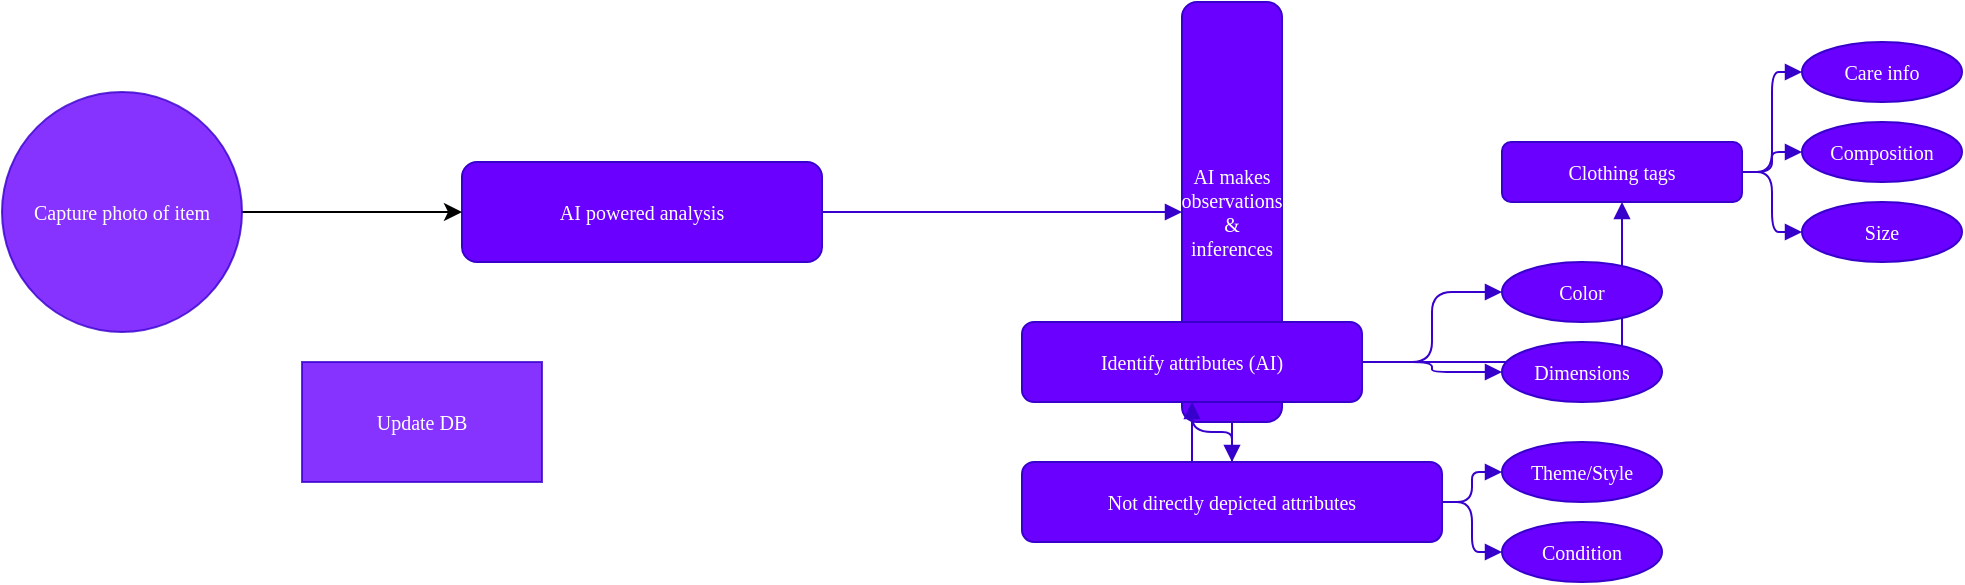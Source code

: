 <mxfile version="28.2.0">
  <diagram name="Page-1" id="mrlh-7esN9r-Qak52m-t">
    <mxGraphModel dx="871" dy="560" grid="1" gridSize="10" guides="1" tooltips="1" connect="1" arrows="1" fold="1" page="1" pageScale="1" pageWidth="850" pageHeight="1100" math="0" shadow="0">
      <root>
        <mxCell id="0" />
        <mxCell id="1" parent="0" />
        <mxCell id="3" value="AI powered analysis" style="rounded=1;whiteSpace=wrap;html=1;fillColor=#6a00ff;strokeColor=#3700CC;fontColor=#ffffff;shadow=0;fontFamily=Anonymous Pro;fontSource=https%3A%2F%2Ffonts.googleapis.com%2Fcss%3Ffamily%3DAnonymous%2BPro;fontSize=10;" parent="1" vertex="1">
          <mxGeometry x="280" y="120" width="180" height="50" as="geometry" />
        </mxCell>
        <mxCell id="4" value="AI makes observations &amp;amp; inferences" style="rounded=1;whiteSpace=wrap;html=1;fillColor=#6a00ff;strokeColor=#3700CC;fontColor=#ffffff;shadow=0;fontFamily=Anonymous Pro;fontSource=https%3A%2F%2Ffonts.googleapis.com%2Fcss%3Ffamily%3DAnonymous%2BPro;fontSize=10;direction=south;" parent="1" vertex="1">
          <mxGeometry x="640" y="40" width="50" height="210" as="geometry" />
        </mxCell>
        <mxCell id="e3-4" style="edgeStyle=orthogonalEdgeStyle;rounded=0;orthogonalLoop=1;jettySize=auto;html=1;endArrow=block;fillColor=#6a00ff;strokeColor=#3700CC;shadow=0;fontFamily=Anonymous Pro;fontSource=https%3A%2F%2Ffonts.googleapis.com%2Fcss%3Ffamily%3DAnonymous%2BPro;fontSize=10;" parent="1" source="3" target="4" edge="1">
          <mxGeometry relative="1" as="geometry" />
        </mxCell>
        <mxCell id="5" value="Identify attributes (AI)" style="rounded=1;whiteSpace=wrap;html=1;fillColor=#6a00ff;strokeColor=#3700CC;fontColor=#ffffff;shadow=0;fontFamily=Anonymous Pro;fontSource=https%3A%2F%2Ffonts.googleapis.com%2Fcss%3Ffamily%3DAnonymous%2BPro;fontSize=10;" parent="1" vertex="1">
          <mxGeometry x="560" y="200" width="170" height="40" as="geometry" />
        </mxCell>
        <mxCell id="e4-5" style="edgeStyle=orthogonalEdgeStyle;rounded=0;orthogonalLoop=1;jettySize=auto;html=1;endArrow=block;fillColor=#6a00ff;strokeColor=#3700CC;shadow=0;fontFamily=Anonymous Pro;fontSource=https%3A%2F%2Ffonts.googleapis.com%2Fcss%3Ffamily%3DAnonymous%2BPro;fontSize=10;" parent="1" source="4" target="5" edge="1">
          <mxGeometry relative="1" as="geometry" />
        </mxCell>
        <mxCell id="6" value="Clothing tags" style="rounded=1;whiteSpace=wrap;html=1;fillColor=#6a00ff;strokeColor=#3700CC;fontColor=#ffffff;shadow=0;fontFamily=Anonymous Pro;fontSource=https%3A%2F%2Ffonts.googleapis.com%2Fcss%3Ffamily%3DAnonymous%2BPro;fontSize=10;" parent="1" vertex="1">
          <mxGeometry x="800" y="110" width="120" height="30" as="geometry" />
        </mxCell>
        <mxCell id="e5-6" style="edgeStyle=orthogonalEdgeStyle;rounded=0;orthogonalLoop=1;jettySize=auto;html=1;endArrow=block;fillColor=#6a00ff;strokeColor=#3700CC;shadow=0;fontFamily=Anonymous Pro;fontSource=https%3A%2F%2Ffonts.googleapis.com%2Fcss%3Ffamily%3DAnonymous%2BPro;fontSize=10;" parent="1" source="5" target="6" edge="1">
          <mxGeometry relative="1" as="geometry" />
        </mxCell>
        <mxCell id="7" value="Care info" style="ellipse;whiteSpace=wrap;html=1;fillColor=#6a00ff;strokeColor=#3700CC;fontColor=#ffffff;shadow=0;fontFamily=Anonymous Pro;fontSource=https%3A%2F%2Ffonts.googleapis.com%2Fcss%3Ffamily%3DAnonymous%2BPro;fontSize=10;" parent="1" vertex="1">
          <mxGeometry x="950" y="60" width="80" height="30" as="geometry" />
        </mxCell>
        <mxCell id="8" value="Composition" style="ellipse;whiteSpace=wrap;html=1;fillColor=#6a00ff;strokeColor=#3700CC;fontColor=#ffffff;shadow=0;fontFamily=Anonymous Pro;fontSource=https%3A%2F%2Ffonts.googleapis.com%2Fcss%3Ffamily%3DAnonymous%2BPro;fontSize=10;" parent="1" vertex="1">
          <mxGeometry x="950" y="100" width="80" height="30" as="geometry" />
        </mxCell>
        <mxCell id="9" value="Size" style="ellipse;whiteSpace=wrap;html=1;fillColor=#6a00ff;strokeColor=#3700CC;fontColor=#ffffff;shadow=0;fontFamily=Anonymous Pro;fontSource=https%3A%2F%2Ffonts.googleapis.com%2Fcss%3Ffamily%3DAnonymous%2BPro;fontSize=10;" parent="1" vertex="1">
          <mxGeometry x="950" y="140" width="80" height="30" as="geometry" />
        </mxCell>
        <mxCell id="e6-7" style="edgeStyle=elbowEdgeStyle;endArrow=block;html=1;fillColor=#6a00ff;strokeColor=#3700CC;shadow=0;fontFamily=Anonymous Pro;fontSource=https%3A%2F%2Ffonts.googleapis.com%2Fcss%3Ffamily%3DAnonymous%2BPro;fontSize=10;" parent="1" source="6" target="7" edge="1">
          <mxGeometry relative="1" as="geometry" />
        </mxCell>
        <mxCell id="e6-8" style="edgeStyle=elbowEdgeStyle;endArrow=block;html=1;fillColor=#6a00ff;strokeColor=#3700CC;shadow=0;fontFamily=Anonymous Pro;fontSource=https%3A%2F%2Ffonts.googleapis.com%2Fcss%3Ffamily%3DAnonymous%2BPro;fontSize=10;" parent="1" source="6" target="8" edge="1">
          <mxGeometry relative="1" as="geometry" />
        </mxCell>
        <mxCell id="e6-9" style="edgeStyle=elbowEdgeStyle;endArrow=block;html=1;fillColor=#6a00ff;strokeColor=#3700CC;shadow=0;fontFamily=Anonymous Pro;fontSource=https%3A%2F%2Ffonts.googleapis.com%2Fcss%3Ffamily%3DAnonymous%2BPro;fontSize=10;" parent="1" source="6" target="9" edge="1">
          <mxGeometry relative="1" as="geometry" />
        </mxCell>
        <mxCell id="10" value="Color" style="ellipse;whiteSpace=wrap;html=1;fillColor=#6a00ff;strokeColor=#3700CC;fontColor=#ffffff;shadow=0;fontFamily=Anonymous Pro;fontSource=https%3A%2F%2Ffonts.googleapis.com%2Fcss%3Ffamily%3DAnonymous%2BPro;fontSize=10;" parent="1" vertex="1">
          <mxGeometry x="800" y="170" width="80" height="30" as="geometry" />
        </mxCell>
        <mxCell id="e5-10" style="edgeStyle=orthogonalEdgeStyle;endArrow=block;html=1;fillColor=#6a00ff;strokeColor=#3700CC;shadow=0;fontFamily=Anonymous Pro;fontSource=https%3A%2F%2Ffonts.googleapis.com%2Fcss%3Ffamily%3DAnonymous%2BPro;fontSize=10;" parent="1" source="5" target="10" edge="1">
          <mxGeometry relative="1" as="geometry" />
        </mxCell>
        <mxCell id="11" value="Dimensions" style="ellipse;whiteSpace=wrap;html=1;fillColor=#6a00ff;strokeColor=#3700CC;fontColor=#ffffff;shadow=0;fontFamily=Anonymous Pro;fontSource=https%3A%2F%2Ffonts.googleapis.com%2Fcss%3Ffamily%3DAnonymous%2BPro;fontSize=10;" parent="1" vertex="1">
          <mxGeometry x="800" y="210" width="80" height="30" as="geometry" />
        </mxCell>
        <mxCell id="e5-11" style="edgeStyle=orthogonalEdgeStyle;endArrow=block;html=1;fillColor=#6a00ff;strokeColor=#3700CC;shadow=0;fontFamily=Anonymous Pro;fontSource=https%3A%2F%2Ffonts.googleapis.com%2Fcss%3Ffamily%3DAnonymous%2BPro;fontSize=10;" parent="1" source="5" target="11" edge="1">
          <mxGeometry relative="1" as="geometry" />
        </mxCell>
        <mxCell id="12" value="Not directly depicted attributes" style="rounded=1;whiteSpace=wrap;html=1;fillColor=#6a00ff;strokeColor=#3700CC;fontColor=#ffffff;shadow=0;fontFamily=Anonymous Pro;fontSource=https%3A%2F%2Ffonts.googleapis.com%2Fcss%3Ffamily%3DAnonymous%2BPro;fontSize=10;" parent="1" vertex="1">
          <mxGeometry x="560" y="270" width="210" height="40" as="geometry" />
        </mxCell>
        <mxCell id="e5-12" style="edgeStyle=orthogonalEdgeStyle;endArrow=block;html=1;fillColor=#6a00ff;strokeColor=#3700CC;shadow=0;fontFamily=Anonymous Pro;fontSource=https%3A%2F%2Ffonts.googleapis.com%2Fcss%3Ffamily%3DAnonymous%2BPro;fontSize=10;" parent="1" source="5" target="12" edge="1">
          <mxGeometry relative="1" as="geometry" />
        </mxCell>
        <mxCell id="13" value="Theme/Style" style="ellipse;whiteSpace=wrap;html=1;fillColor=#6a00ff;strokeColor=#3700CC;fontColor=#ffffff;shadow=0;fontFamily=Anonymous Pro;fontSource=https%3A%2F%2Ffonts.googleapis.com%2Fcss%3Ffamily%3DAnonymous%2BPro;fontSize=10;" parent="1" vertex="1">
          <mxGeometry x="800" y="260" width="80" height="30" as="geometry" />
        </mxCell>
        <mxCell id="e12-13" style="edgeStyle=orthogonalEdgeStyle;endArrow=block;html=1;fillColor=#6a00ff;strokeColor=#3700CC;shadow=0;fontFamily=Anonymous Pro;fontSource=https%3A%2F%2Ffonts.googleapis.com%2Fcss%3Ffamily%3DAnonymous%2BPro;fontSize=10;" parent="1" source="12" target="13" edge="1">
          <mxGeometry relative="1" as="geometry" />
        </mxCell>
        <mxCell id="14" value="Condition" style="ellipse;whiteSpace=wrap;html=1;fillColor=#6a00ff;strokeColor=#3700CC;fontColor=#ffffff;shadow=0;fontFamily=Anonymous Pro;fontSource=https%3A%2F%2Ffonts.googleapis.com%2Fcss%3Ffamily%3DAnonymous%2BPro;fontSize=10;" parent="1" vertex="1">
          <mxGeometry x="800" y="300" width="80" height="30" as="geometry" />
        </mxCell>
        <mxCell id="e12-14" style="edgeStyle=orthogonalEdgeStyle;endArrow=block;html=1;fillColor=#6a00ff;strokeColor=#3700CC;shadow=0;fontFamily=Anonymous Pro;fontSource=https%3A%2F%2Ffonts.googleapis.com%2Fcss%3Ffamily%3DAnonymous%2BPro;fontSize=10;" parent="1" source="12" target="14" edge="1">
          <mxGeometry relative="1" as="geometry" />
        </mxCell>
        <mxCell id="tEUCMFYiQgjAi_Qpb-tJ-18" style="edgeStyle=elbowEdgeStyle;rounded=0;orthogonalLoop=1;jettySize=auto;html=1;entryX=0;entryY=0.5;entryDx=0;entryDy=0;fontFamily=Anonymous Pro;fontSource=https%3A%2F%2Ffonts.googleapis.com%2Fcss%3Ffamily%3DAnonymous%2BPro;fontSize=10;fontColor=#ffffff;strokeColor=light-dark(#000000,#B3FF66);jumpStyle=arc;exitX=1;exitY=0.5;exitDx=0;exitDy=0;" edge="1" parent="1" source="tEUCMFYiQgjAi_Qpb-tJ-17" target="3">
          <mxGeometry relative="1" as="geometry" />
        </mxCell>
        <mxCell id="tEUCMFYiQgjAi_Qpb-tJ-17" value="Capture photo of item" style="ellipse;whiteSpace=wrap;html=1;aspect=fixed;rounded=1;shadow=0;glass=0;fillStyle=auto;opacity=80;strokeColor=#3700CC;align=center;verticalAlign=middle;fontFamily=Anonymous Pro;fontSource=https%3A%2F%2Ffonts.googleapis.com%2Fcss%3Ffamily%3DAnonymous%2BPro;fontSize=10;fontColor=#ffffff;fillColor=light-dark(#6A00FF,#D9DAE8);" vertex="1" parent="1">
          <mxGeometry x="50" y="85" width="120" height="120" as="geometry" />
        </mxCell>
        <mxCell id="tEUCMFYiQgjAi_Qpb-tJ-19" value="Update DB" style="rounded=0;whiteSpace=wrap;html=1;shadow=0;glass=0;fillStyle=auto;opacity=80;strokeColor=#3700CC;align=center;verticalAlign=middle;fontFamily=Anonymous Pro;fontSource=https%3A%2F%2Ffonts.googleapis.com%2Fcss%3Ffamily%3DAnonymous%2BPro;fontSize=10;fontColor=#ffffff;fillColor=light-dark(#6A00FF,#D9DAE8);" vertex="1" parent="1">
          <mxGeometry x="200" y="220" width="120" height="60" as="geometry" />
        </mxCell>
      </root>
    </mxGraphModel>
  </diagram>
</mxfile>
